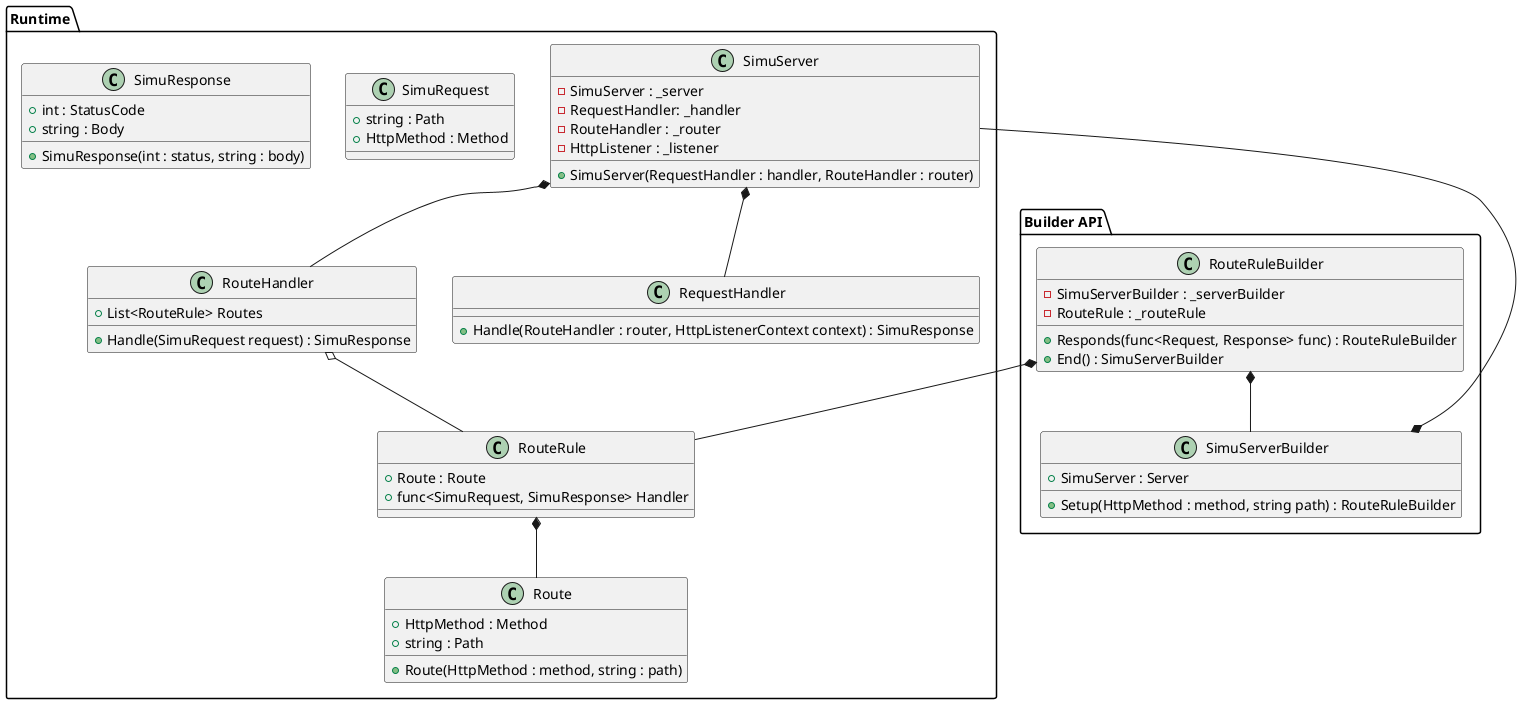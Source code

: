 @startuml
'https://plantuml.com/class-diagram

top to bottom direction

package "Runtime" {
    class SimuServer {
        - SimuServer : _server
        - RequestHandler: _handler
        - RouteHandler : _router
        - HttpListener : _listener
        
        + SimuServer(RequestHandler : handler, RouteHandler : router)
        
    }
    
    class RouteHandler {
        + List<RouteRule> Routes  
        + Handle(SimuRequest request) : SimuResponse
    }
    
    class Route {
        + HttpMethod : Method
        + string : Path
        
        + Route(HttpMethod : method, string : path)
    }
    
    class RouteRule {
        + Route : Route
        + func<SimuRequest, SimuResponse> Handler
    }
    
    
    class SimuRequest {
        + string : Path
        + HttpMethod : Method
    }
    
    class RequestHandler {
        + Handle(RouteHandler : router, HttpListenerContext context) : SimuResponse
    }
    
    class SimuResponse {
        + int : StatusCode
        + string : Body
        
        + SimuResponse(int : status, string : body)
    }
}

package "Builder API" {
    class SimuServerBuilder {
        + SimuServer : Server
        + Setup(HttpMethod : method, string path) : RouteRuleBuilder
    }
    
    class RouteRuleBuilder {
        - SimuServerBuilder : _serverBuilder
        - RouteRule : _routeRule
        
        + Responds(func<Request, Response> func) : RouteRuleBuilder
        + End() : SimuServerBuilder
    }
}

SimuServer --* SimuServerBuilder
RouteRuleBuilder *-- SimuServerBuilder

RouteRuleBuilder *-- RouteRule
RouteRule *-- Route

SimuServer *-- RequestHandler
SimuServer *-- RouteHandler

RouteHandler o-- RouteRule

@enduml
